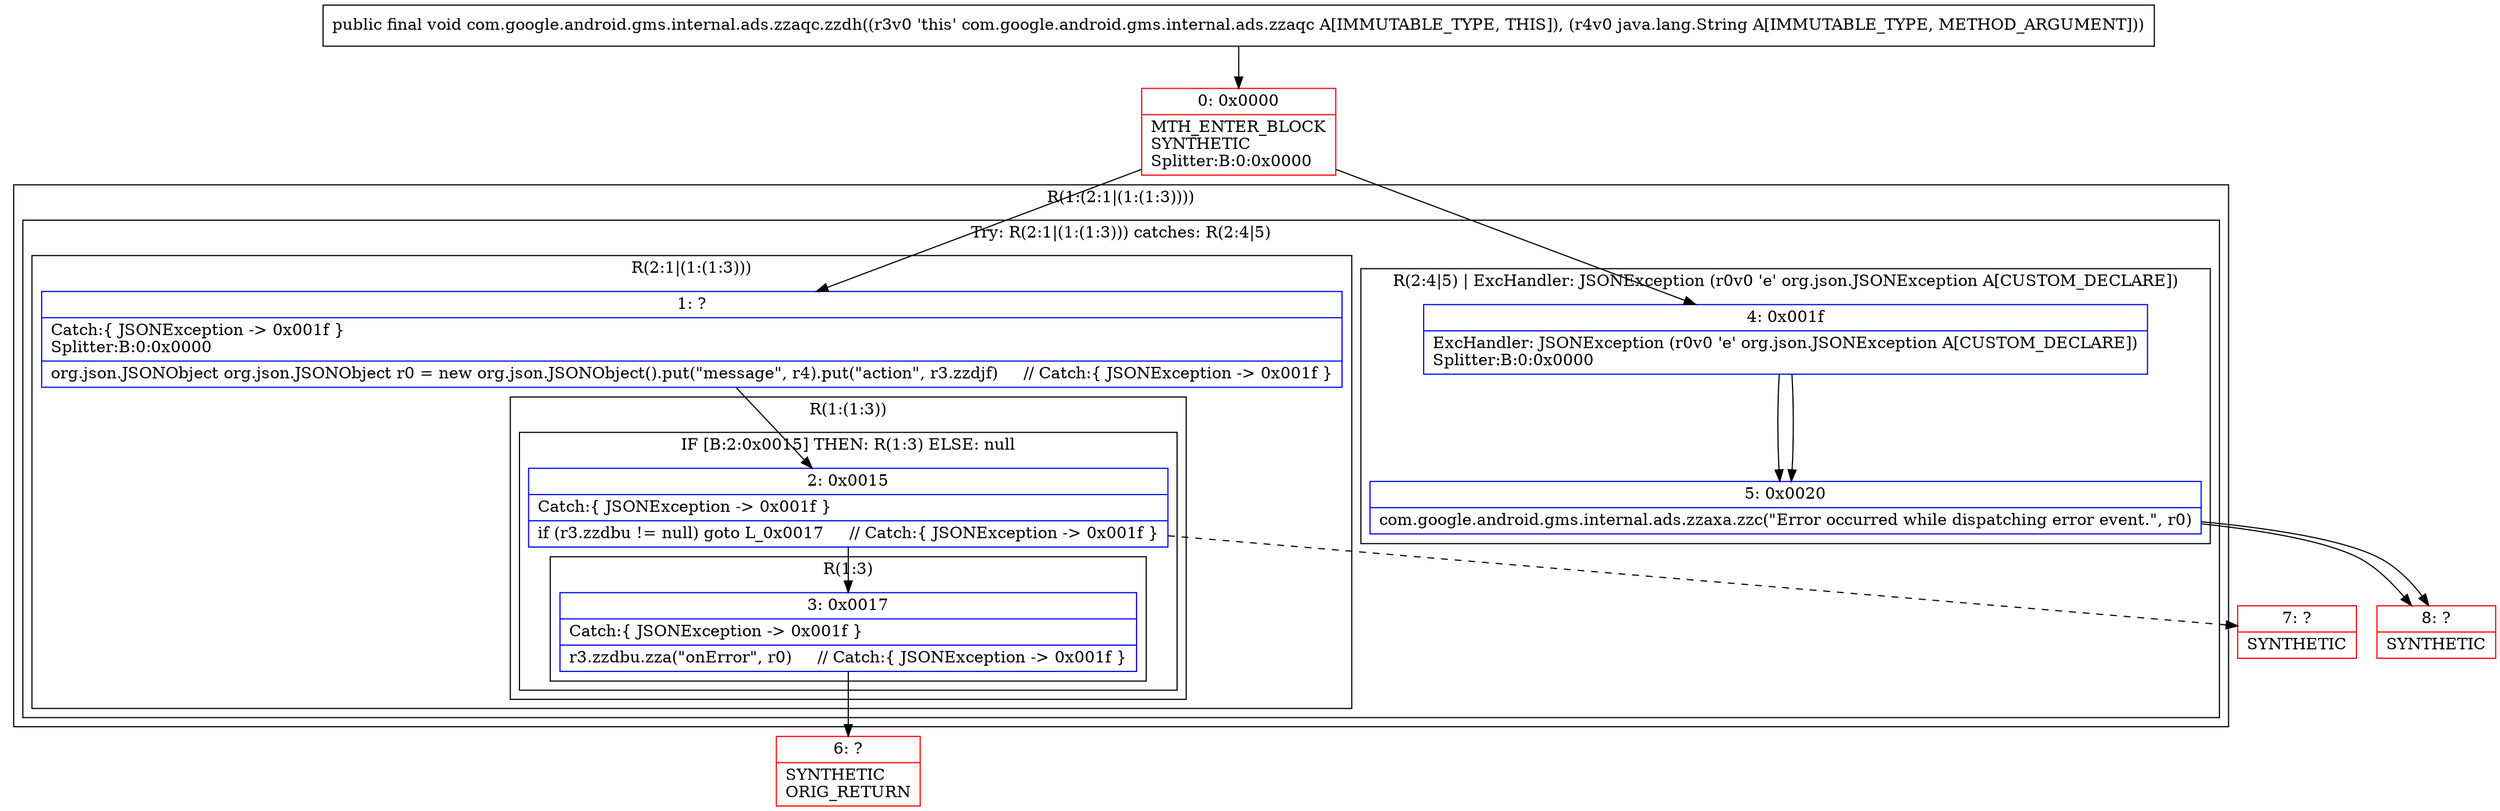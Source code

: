 digraph "CFG forcom.google.android.gms.internal.ads.zzaqc.zzdh(Ljava\/lang\/String;)V" {
subgraph cluster_Region_1213306968 {
label = "R(1:(2:1|(1:(1:3))))";
node [shape=record,color=blue];
subgraph cluster_TryCatchRegion_2018242641 {
label = "Try: R(2:1|(1:(1:3))) catches: R(2:4|5)";
node [shape=record,color=blue];
subgraph cluster_Region_238156144 {
label = "R(2:1|(1:(1:3)))";
node [shape=record,color=blue];
Node_1 [shape=record,label="{1\:\ ?|Catch:\{ JSONException \-\> 0x001f \}\lSplitter:B:0:0x0000\l|org.json.JSONObject org.json.JSONObject r0 = new org.json.JSONObject().put(\"message\", r4).put(\"action\", r3.zzdjf)     \/\/ Catch:\{ JSONException \-\> 0x001f \}\l}"];
subgraph cluster_Region_1622017820 {
label = "R(1:(1:3))";
node [shape=record,color=blue];
subgraph cluster_IfRegion_1611071033 {
label = "IF [B:2:0x0015] THEN: R(1:3) ELSE: null";
node [shape=record,color=blue];
Node_2 [shape=record,label="{2\:\ 0x0015|Catch:\{ JSONException \-\> 0x001f \}\l|if (r3.zzdbu != null) goto L_0x0017     \/\/ Catch:\{ JSONException \-\> 0x001f \}\l}"];
subgraph cluster_Region_1398089157 {
label = "R(1:3)";
node [shape=record,color=blue];
Node_3 [shape=record,label="{3\:\ 0x0017|Catch:\{ JSONException \-\> 0x001f \}\l|r3.zzdbu.zza(\"onError\", r0)     \/\/ Catch:\{ JSONException \-\> 0x001f \}\l}"];
}
}
}
}
subgraph cluster_Region_609298745 {
label = "R(2:4|5) | ExcHandler: JSONException (r0v0 'e' org.json.JSONException A[CUSTOM_DECLARE])\l";
node [shape=record,color=blue];
Node_4 [shape=record,label="{4\:\ 0x001f|ExcHandler: JSONException (r0v0 'e' org.json.JSONException A[CUSTOM_DECLARE])\lSplitter:B:0:0x0000\l}"];
Node_5 [shape=record,label="{5\:\ 0x0020|com.google.android.gms.internal.ads.zzaxa.zzc(\"Error occurred while dispatching error event.\", r0)\l}"];
}
}
}
subgraph cluster_Region_609298745 {
label = "R(2:4|5) | ExcHandler: JSONException (r0v0 'e' org.json.JSONException A[CUSTOM_DECLARE])\l";
node [shape=record,color=blue];
Node_4 [shape=record,label="{4\:\ 0x001f|ExcHandler: JSONException (r0v0 'e' org.json.JSONException A[CUSTOM_DECLARE])\lSplitter:B:0:0x0000\l}"];
Node_5 [shape=record,label="{5\:\ 0x0020|com.google.android.gms.internal.ads.zzaxa.zzc(\"Error occurred while dispatching error event.\", r0)\l}"];
}
Node_0 [shape=record,color=red,label="{0\:\ 0x0000|MTH_ENTER_BLOCK\lSYNTHETIC\lSplitter:B:0:0x0000\l}"];
Node_6 [shape=record,color=red,label="{6\:\ ?|SYNTHETIC\lORIG_RETURN\l}"];
Node_7 [shape=record,color=red,label="{7\:\ ?|SYNTHETIC\l}"];
Node_8 [shape=record,color=red,label="{8\:\ ?|SYNTHETIC\l}"];
MethodNode[shape=record,label="{public final void com.google.android.gms.internal.ads.zzaqc.zzdh((r3v0 'this' com.google.android.gms.internal.ads.zzaqc A[IMMUTABLE_TYPE, THIS]), (r4v0 java.lang.String A[IMMUTABLE_TYPE, METHOD_ARGUMENT])) }"];
MethodNode -> Node_0;
Node_1 -> Node_2;
Node_2 -> Node_3;
Node_2 -> Node_7[style=dashed];
Node_3 -> Node_6;
Node_4 -> Node_5;
Node_5 -> Node_8;
Node_4 -> Node_5;
Node_5 -> Node_8;
Node_0 -> Node_1;
Node_0 -> Node_4;
}


